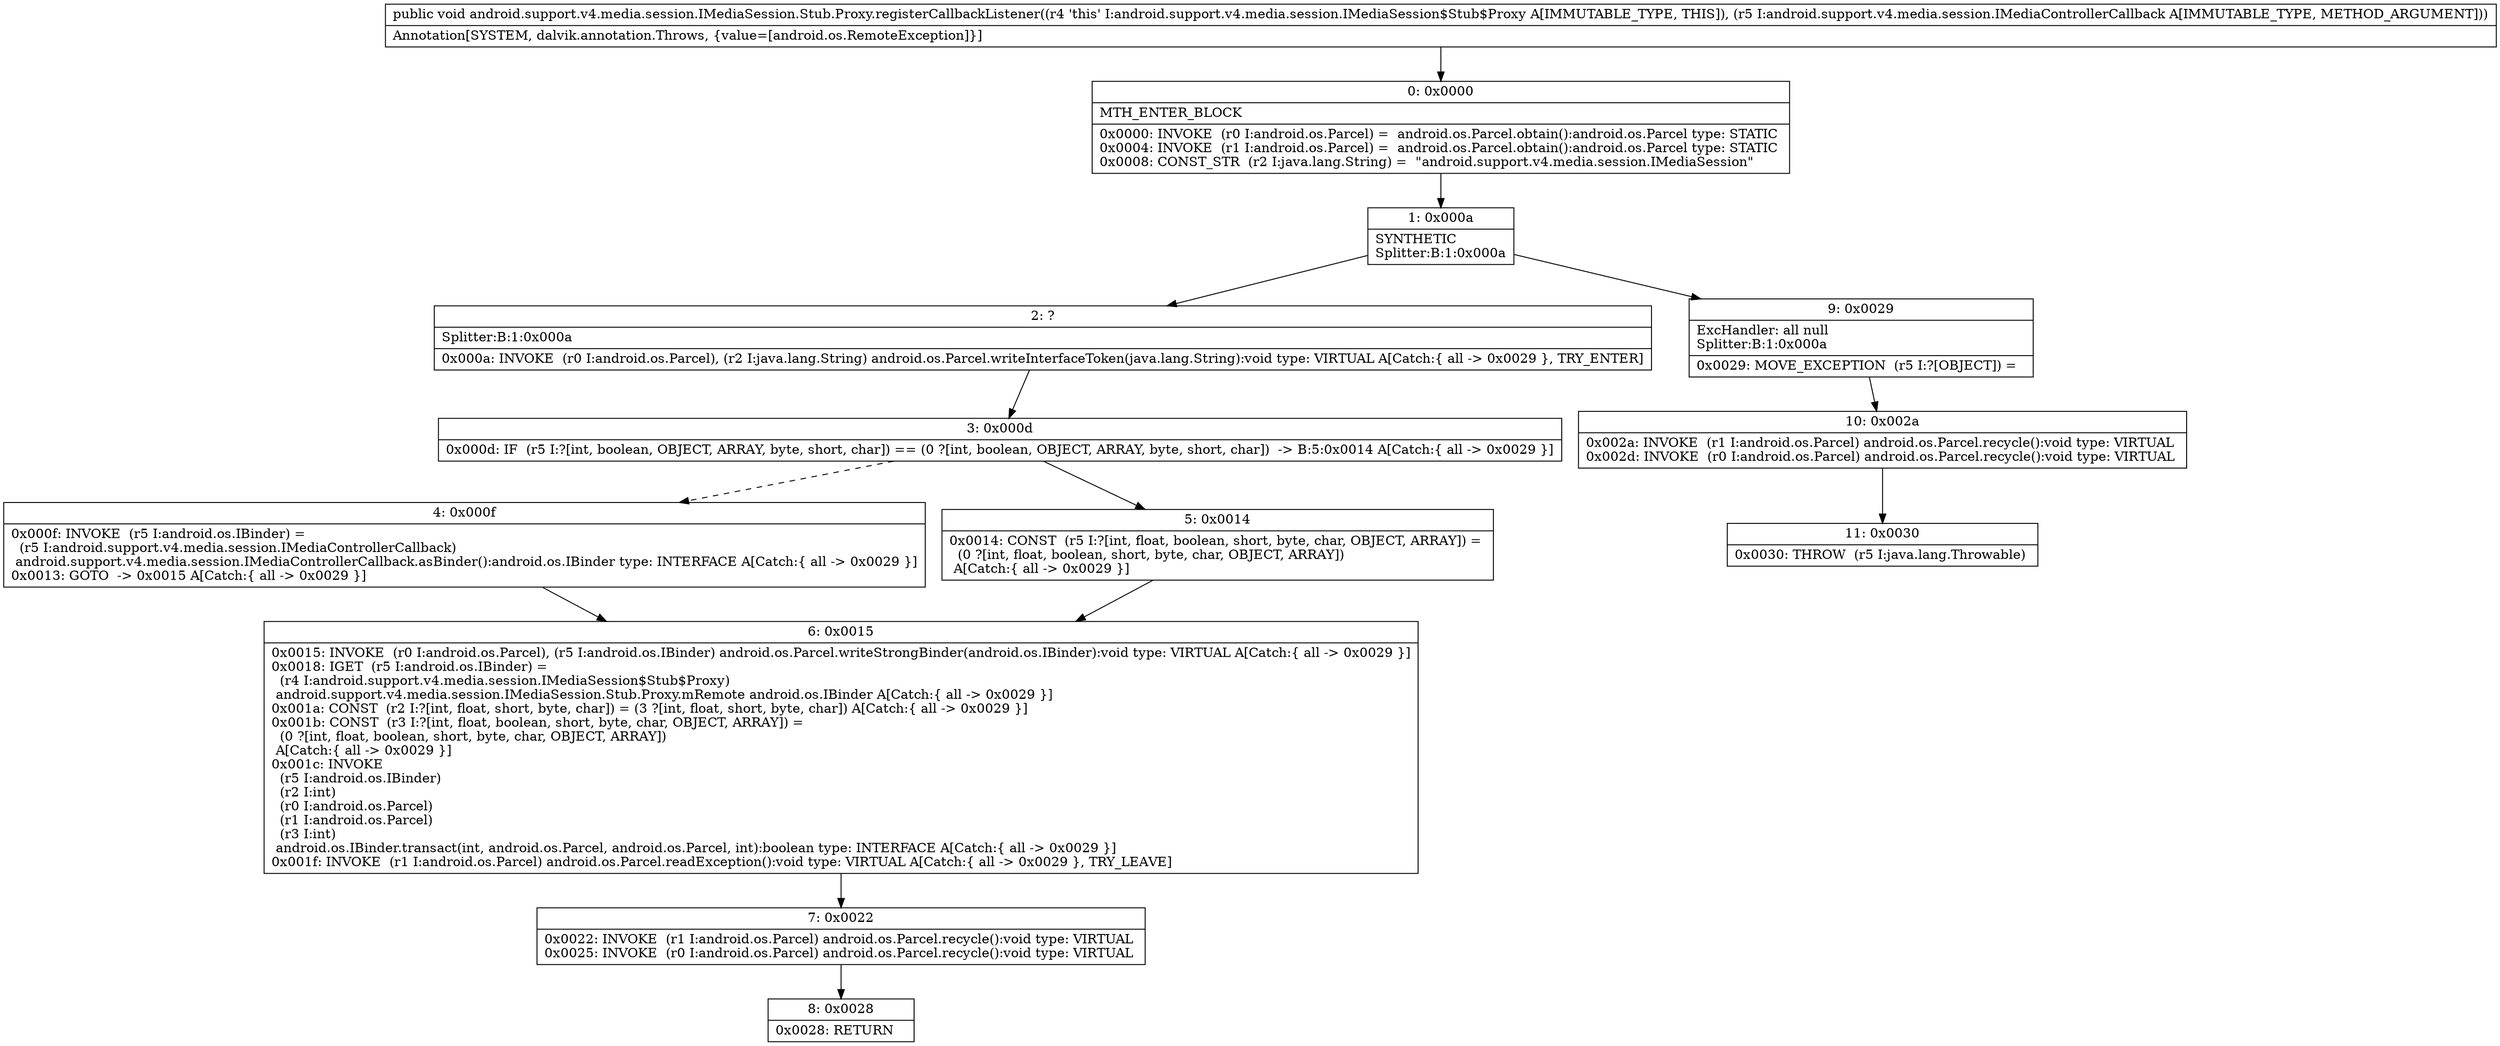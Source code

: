 digraph "CFG forandroid.support.v4.media.session.IMediaSession.Stub.Proxy.registerCallbackListener(Landroid\/support\/v4\/media\/session\/IMediaControllerCallback;)V" {
Node_0 [shape=record,label="{0\:\ 0x0000|MTH_ENTER_BLOCK\l|0x0000: INVOKE  (r0 I:android.os.Parcel) =  android.os.Parcel.obtain():android.os.Parcel type: STATIC \l0x0004: INVOKE  (r1 I:android.os.Parcel) =  android.os.Parcel.obtain():android.os.Parcel type: STATIC \l0x0008: CONST_STR  (r2 I:java.lang.String) =  \"android.support.v4.media.session.IMediaSession\" \l}"];
Node_1 [shape=record,label="{1\:\ 0x000a|SYNTHETIC\lSplitter:B:1:0x000a\l}"];
Node_2 [shape=record,label="{2\:\ ?|Splitter:B:1:0x000a\l|0x000a: INVOKE  (r0 I:android.os.Parcel), (r2 I:java.lang.String) android.os.Parcel.writeInterfaceToken(java.lang.String):void type: VIRTUAL A[Catch:\{ all \-\> 0x0029 \}, TRY_ENTER]\l}"];
Node_3 [shape=record,label="{3\:\ 0x000d|0x000d: IF  (r5 I:?[int, boolean, OBJECT, ARRAY, byte, short, char]) == (0 ?[int, boolean, OBJECT, ARRAY, byte, short, char])  \-\> B:5:0x0014 A[Catch:\{ all \-\> 0x0029 \}]\l}"];
Node_4 [shape=record,label="{4\:\ 0x000f|0x000f: INVOKE  (r5 I:android.os.IBinder) = \l  (r5 I:android.support.v4.media.session.IMediaControllerCallback)\l android.support.v4.media.session.IMediaControllerCallback.asBinder():android.os.IBinder type: INTERFACE A[Catch:\{ all \-\> 0x0029 \}]\l0x0013: GOTO  \-\> 0x0015 A[Catch:\{ all \-\> 0x0029 \}]\l}"];
Node_5 [shape=record,label="{5\:\ 0x0014|0x0014: CONST  (r5 I:?[int, float, boolean, short, byte, char, OBJECT, ARRAY]) = \l  (0 ?[int, float, boolean, short, byte, char, OBJECT, ARRAY])\l A[Catch:\{ all \-\> 0x0029 \}]\l}"];
Node_6 [shape=record,label="{6\:\ 0x0015|0x0015: INVOKE  (r0 I:android.os.Parcel), (r5 I:android.os.IBinder) android.os.Parcel.writeStrongBinder(android.os.IBinder):void type: VIRTUAL A[Catch:\{ all \-\> 0x0029 \}]\l0x0018: IGET  (r5 I:android.os.IBinder) = \l  (r4 I:android.support.v4.media.session.IMediaSession$Stub$Proxy)\l android.support.v4.media.session.IMediaSession.Stub.Proxy.mRemote android.os.IBinder A[Catch:\{ all \-\> 0x0029 \}]\l0x001a: CONST  (r2 I:?[int, float, short, byte, char]) = (3 ?[int, float, short, byte, char]) A[Catch:\{ all \-\> 0x0029 \}]\l0x001b: CONST  (r3 I:?[int, float, boolean, short, byte, char, OBJECT, ARRAY]) = \l  (0 ?[int, float, boolean, short, byte, char, OBJECT, ARRAY])\l A[Catch:\{ all \-\> 0x0029 \}]\l0x001c: INVOKE  \l  (r5 I:android.os.IBinder)\l  (r2 I:int)\l  (r0 I:android.os.Parcel)\l  (r1 I:android.os.Parcel)\l  (r3 I:int)\l android.os.IBinder.transact(int, android.os.Parcel, android.os.Parcel, int):boolean type: INTERFACE A[Catch:\{ all \-\> 0x0029 \}]\l0x001f: INVOKE  (r1 I:android.os.Parcel) android.os.Parcel.readException():void type: VIRTUAL A[Catch:\{ all \-\> 0x0029 \}, TRY_LEAVE]\l}"];
Node_7 [shape=record,label="{7\:\ 0x0022|0x0022: INVOKE  (r1 I:android.os.Parcel) android.os.Parcel.recycle():void type: VIRTUAL \l0x0025: INVOKE  (r0 I:android.os.Parcel) android.os.Parcel.recycle():void type: VIRTUAL \l}"];
Node_8 [shape=record,label="{8\:\ 0x0028|0x0028: RETURN   \l}"];
Node_9 [shape=record,label="{9\:\ 0x0029|ExcHandler: all null\lSplitter:B:1:0x000a\l|0x0029: MOVE_EXCEPTION  (r5 I:?[OBJECT]) =  \l}"];
Node_10 [shape=record,label="{10\:\ 0x002a|0x002a: INVOKE  (r1 I:android.os.Parcel) android.os.Parcel.recycle():void type: VIRTUAL \l0x002d: INVOKE  (r0 I:android.os.Parcel) android.os.Parcel.recycle():void type: VIRTUAL \l}"];
Node_11 [shape=record,label="{11\:\ 0x0030|0x0030: THROW  (r5 I:java.lang.Throwable) \l}"];
MethodNode[shape=record,label="{public void android.support.v4.media.session.IMediaSession.Stub.Proxy.registerCallbackListener((r4 'this' I:android.support.v4.media.session.IMediaSession$Stub$Proxy A[IMMUTABLE_TYPE, THIS]), (r5 I:android.support.v4.media.session.IMediaControllerCallback A[IMMUTABLE_TYPE, METHOD_ARGUMENT]))  | Annotation[SYSTEM, dalvik.annotation.Throws, \{value=[android.os.RemoteException]\}]\l}"];
MethodNode -> Node_0;
Node_0 -> Node_1;
Node_1 -> Node_2;
Node_1 -> Node_9;
Node_2 -> Node_3;
Node_3 -> Node_4[style=dashed];
Node_3 -> Node_5;
Node_4 -> Node_6;
Node_5 -> Node_6;
Node_6 -> Node_7;
Node_7 -> Node_8;
Node_9 -> Node_10;
Node_10 -> Node_11;
}

